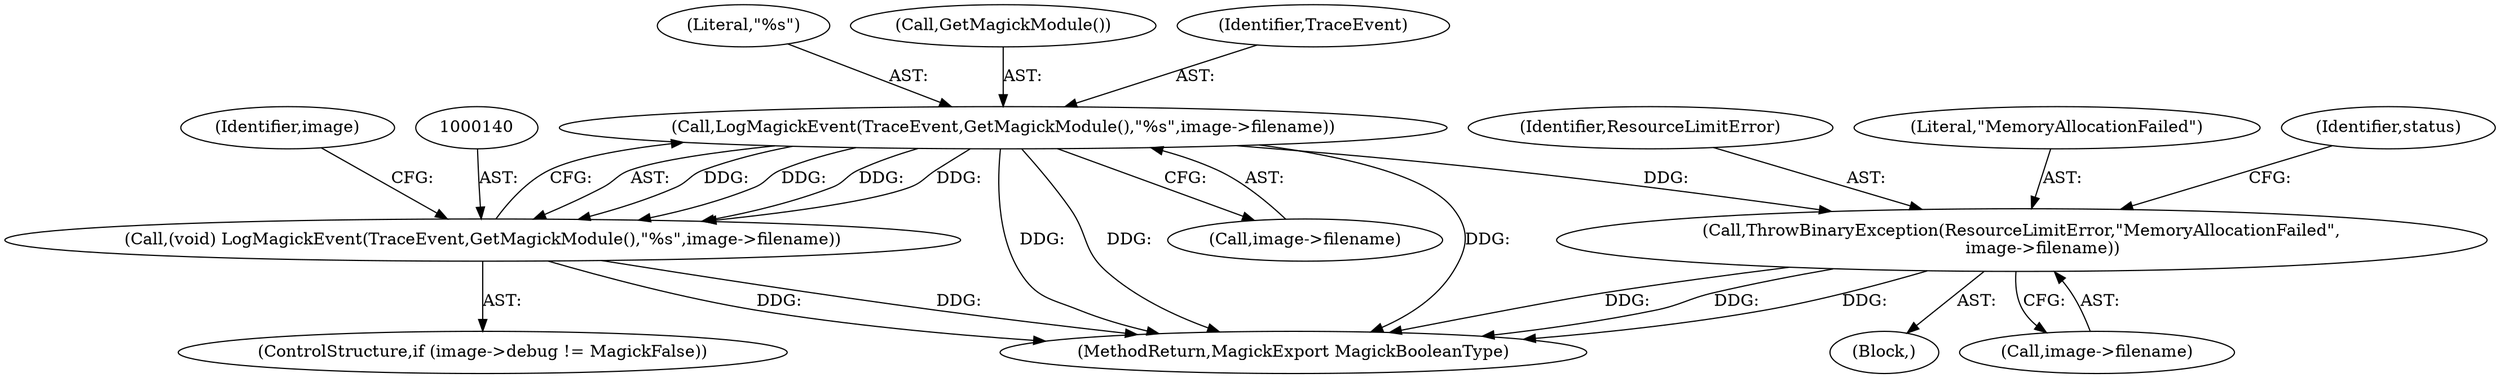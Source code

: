 digraph "0_ImageMagick_1cc6f0ccc92c20c7cab6c4a7335daf29c91f0d8e@pointer" {
"1000141" [label="(Call,LogMagickEvent(TraceEvent,GetMagickModule(),\"%s\",image->filename))"];
"1000139" [label="(Call,(void) LogMagickEvent(TraceEvent,GetMagickModule(),\"%s\",image->filename))"];
"1000289" [label="(Call,ThrowBinaryException(ResourceLimitError,\"MemoryAllocationFailed\",\n        image->filename))"];
"1000144" [label="(Literal,\"%s\")"];
"1000133" [label="(ControlStructure,if (image->debug != MagickFalse))"];
"1000143" [label="(Call,GetMagickModule())"];
"1000240" [label="(Block,)"];
"1000296" [label="(Identifier,status)"];
"1001037" [label="(MethodReturn,MagickExport MagickBooleanType)"];
"1000289" [label="(Call,ThrowBinaryException(ResourceLimitError,\"MemoryAllocationFailed\",\n        image->filename))"];
"1000290" [label="(Identifier,ResourceLimitError)"];
"1000142" [label="(Identifier,TraceEvent)"];
"1000292" [label="(Call,image->filename)"];
"1000291" [label="(Literal,\"MemoryAllocationFailed\")"];
"1000139" [label="(Call,(void) LogMagickEvent(TraceEvent,GetMagickModule(),\"%s\",image->filename))"];
"1000145" [label="(Call,image->filename)"];
"1000141" [label="(Call,LogMagickEvent(TraceEvent,GetMagickModule(),\"%s\",image->filename))"];
"1000151" [label="(Identifier,image)"];
"1000141" -> "1000139"  [label="AST: "];
"1000141" -> "1000145"  [label="CFG: "];
"1000142" -> "1000141"  [label="AST: "];
"1000143" -> "1000141"  [label="AST: "];
"1000144" -> "1000141"  [label="AST: "];
"1000145" -> "1000141"  [label="AST: "];
"1000139" -> "1000141"  [label="CFG: "];
"1000141" -> "1001037"  [label="DDG: "];
"1000141" -> "1001037"  [label="DDG: "];
"1000141" -> "1001037"  [label="DDG: "];
"1000141" -> "1000139"  [label="DDG: "];
"1000141" -> "1000139"  [label="DDG: "];
"1000141" -> "1000139"  [label="DDG: "];
"1000141" -> "1000139"  [label="DDG: "];
"1000141" -> "1000289"  [label="DDG: "];
"1000139" -> "1000133"  [label="AST: "];
"1000140" -> "1000139"  [label="AST: "];
"1000151" -> "1000139"  [label="CFG: "];
"1000139" -> "1001037"  [label="DDG: "];
"1000139" -> "1001037"  [label="DDG: "];
"1000289" -> "1000240"  [label="AST: "];
"1000289" -> "1000292"  [label="CFG: "];
"1000290" -> "1000289"  [label="AST: "];
"1000291" -> "1000289"  [label="AST: "];
"1000292" -> "1000289"  [label="AST: "];
"1000296" -> "1000289"  [label="CFG: "];
"1000289" -> "1001037"  [label="DDG: "];
"1000289" -> "1001037"  [label="DDG: "];
"1000289" -> "1001037"  [label="DDG: "];
}
